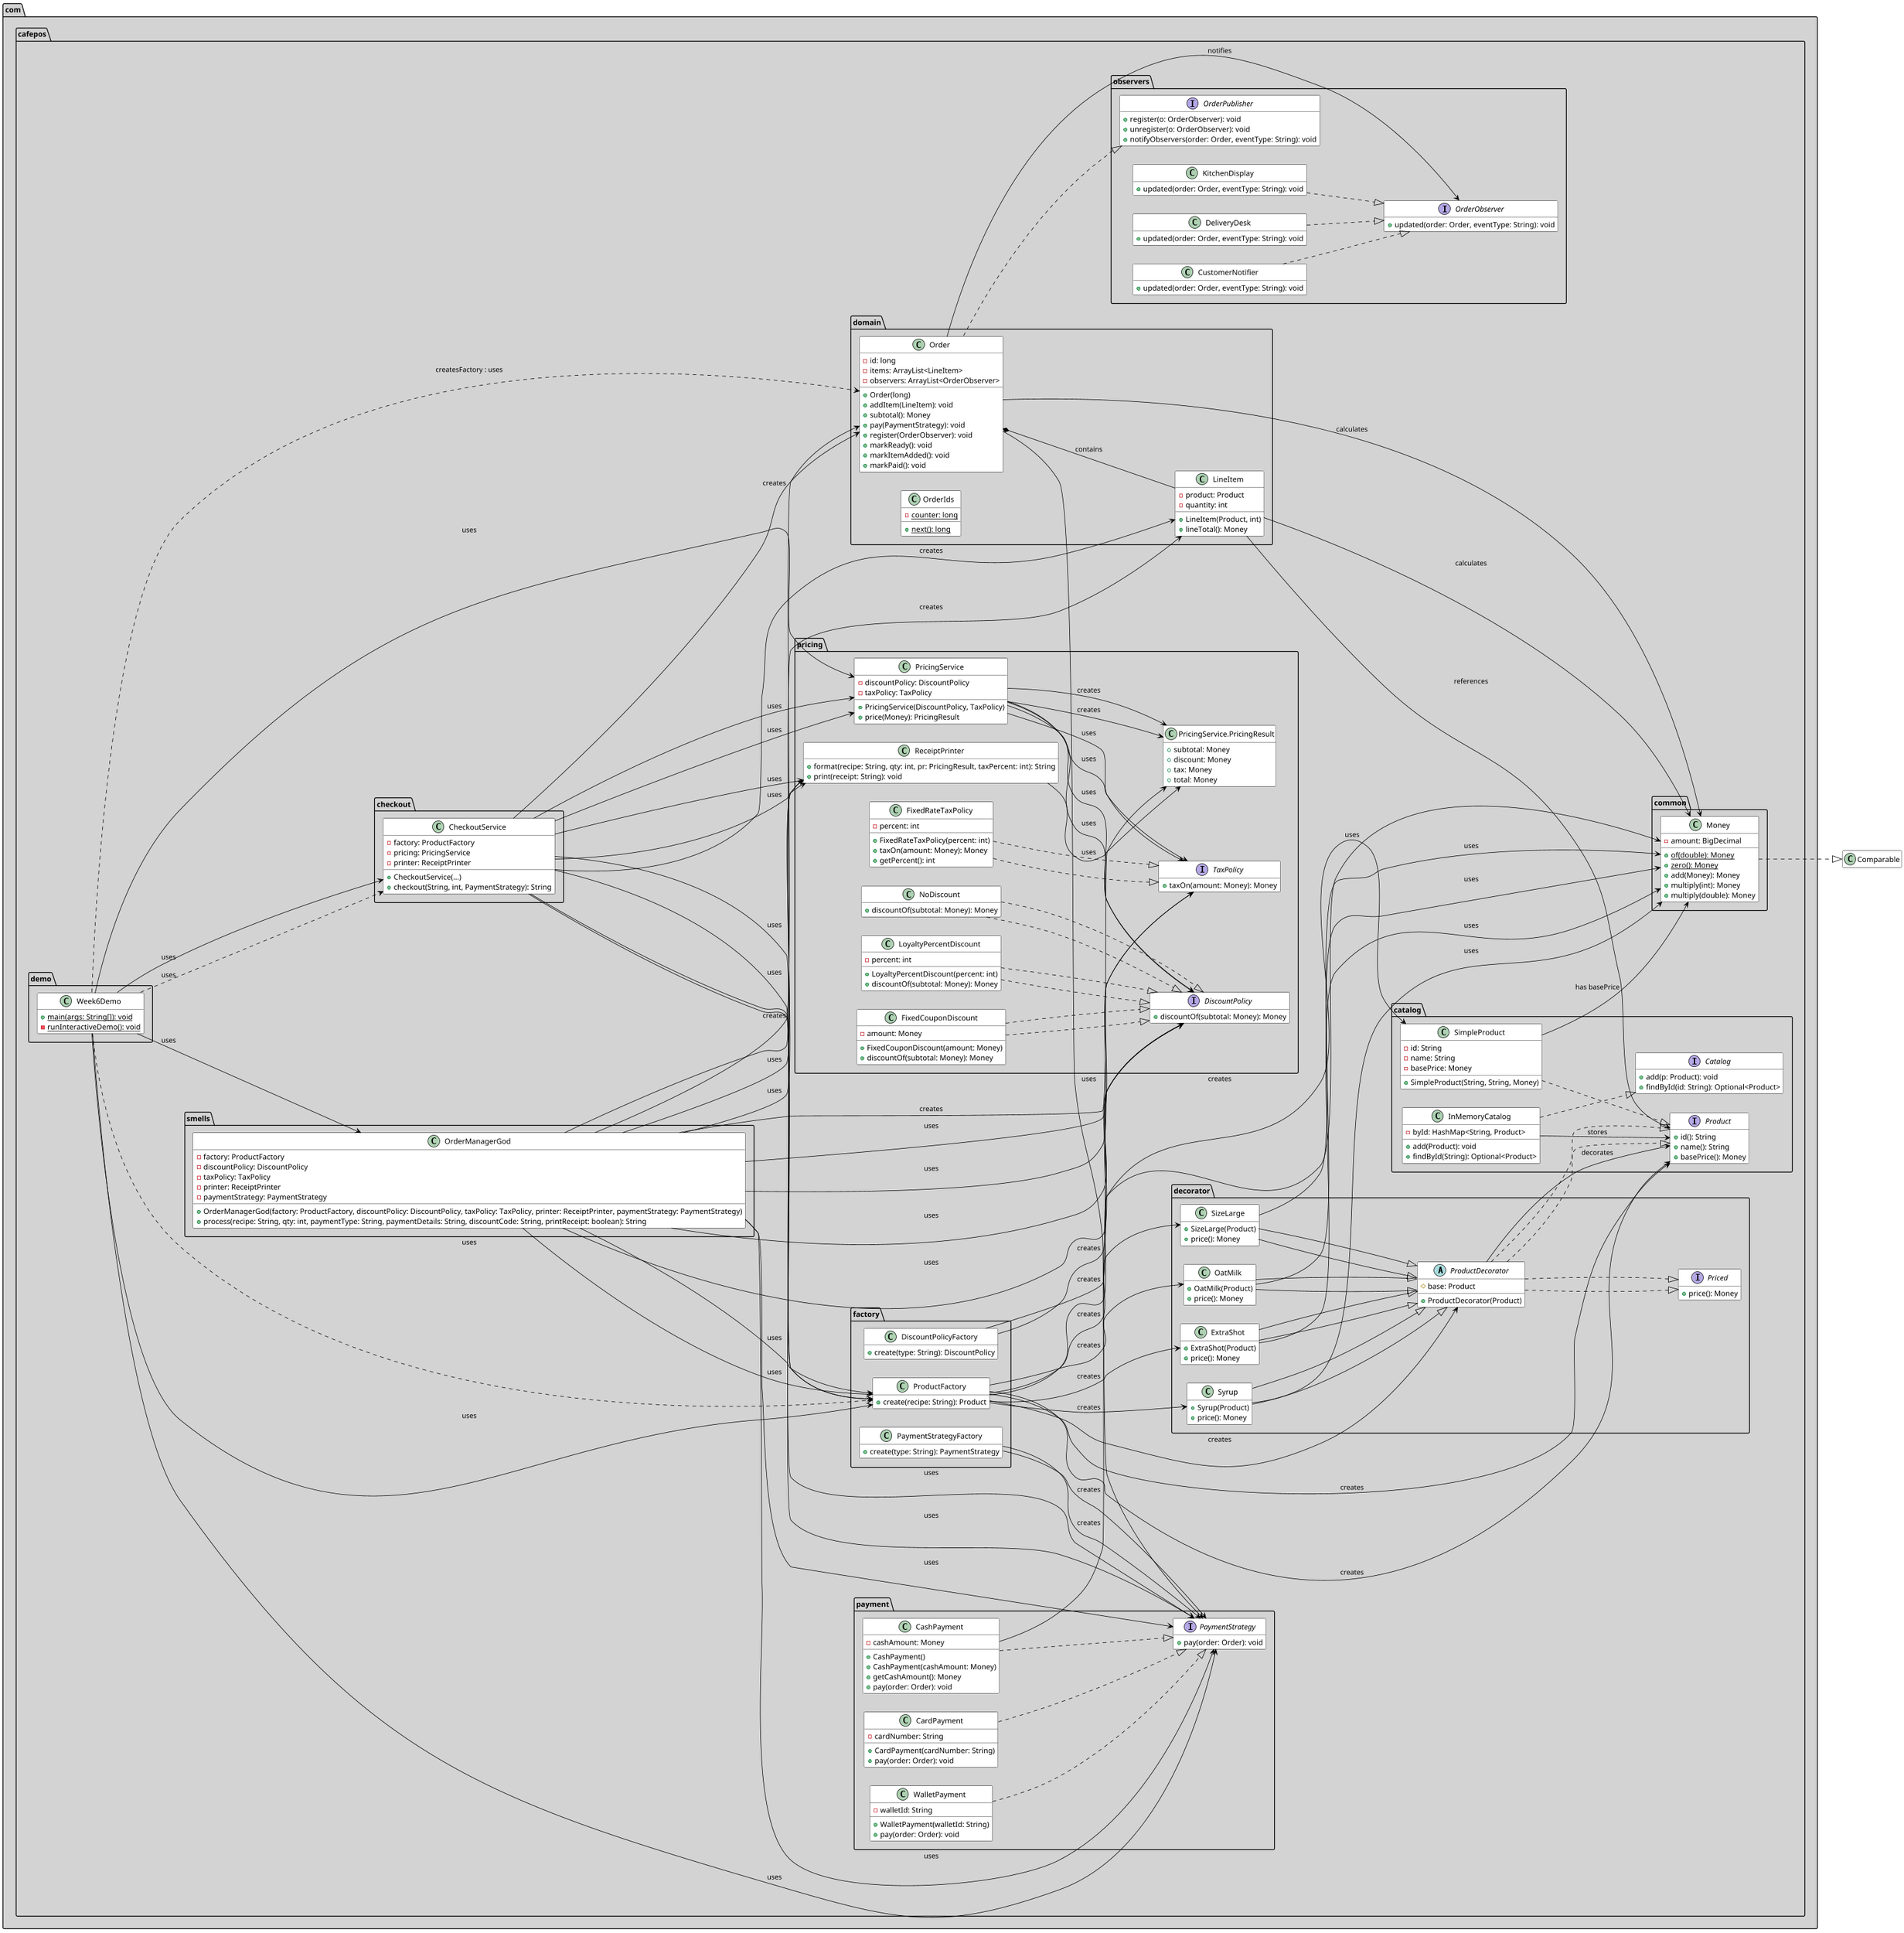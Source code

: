 @startuml CafePOS Class Diagram
skinparam pageMargin 10
skinparam pageWidth 1400
skinparam pageHeight 1000
scale 0.8
left to right direction
skinparam class {
    BackgroundColor White
    BorderColor Black
    ArrowColor Black
}
skinparam package {
    BackgroundColor LightGray
    BorderColor Black
}
hide empty members
package "com.cafepos.common" {
    class Money {
        - amount: BigDecimal
        + {static} of(double): Money
        + {static} zero(): Money
        + add(Money): Money
        + multiply(int): Money
        + multiply(double): Money
    }
}

package "com.cafepos.catalog" {
    interface Product {
        + id(): String
        + name(): String
        + basePrice(): Money
    }
    
    class SimpleProduct {
        - id: String
        - name: String
        - basePrice: Money
        + SimpleProduct(String, String, Money)
    }
    
    interface Catalog {
        + add(p: Product): void
        + findById(id: String): Optional<Product>
    }
    
    class InMemoryCatalog {
        - byId: HashMap<String, Product>
        + add(Product): void
        + findById(String): Optional<Product>
    }
}

package "com.cafepos.domain" {
    class Order {
        - id: long
        - items: ArrayList<LineItem>
        - observers: ArrayList<OrderObserver>
        + Order(long)
        + addItem(LineItem): void
        + subtotal(): Money
        + pay(PaymentStrategy): void
        + register(OrderObserver): void
        + markReady(): void
        + markItemAdded(): void
        + markPaid(): void
    }
    
    class LineItem {
        - product: Product
        - quantity: int
        + LineItem(Product, int)
        + lineTotal(): Money
    }
    
    class OrderIds {
        - {static} counter: long
        + {static} next(): long
    }
}

package "com.cafepos.demo" {
    class Week6Demo {
        + {static} main(args: String[]): void
        - {static} runInteractiveDemo(): void
    }
}

package "com.cafepos.payment" {
    interface PaymentStrategy {
        + pay(order: Order): void
    }
    
    class CashPayment {
        - cashAmount: Money
        + CashPayment()
        + CashPayment(cashAmount: Money)
        + getCashAmount(): Money
        + pay(order: Order): void
    }
    
    class CardPayment {
        - cardNumber: String
        + CardPayment(cardNumber: String)
        + pay(order: Order): void
    }
    
    class WalletPayment {
        - walletId: String
        + WalletPayment(walletId: String)
        + pay(order: Order): void
    }
}

package "com.cafepos.observers" {
    interface OrderObserver {
        + updated(order: Order, eventType: String): void
    }
    
    interface OrderPublisher {
        + register(o: OrderObserver): void
        + unregister(o: OrderObserver): void
        + notifyObservers(order: Order, eventType: String): void
    }
    
    class KitchenDisplay {
        + updated(order: Order, eventType: String): void
    }
    
    class DeliveryDesk {
        + updated(order: Order, eventType: String): void
    }
    
    class CustomerNotifier {
        + updated(order: Order, eventType: String): void
    }
}

package "com.cafepos.decorator" {
    interface Priced {
        + price(): Money
    }
    
    abstract class ProductDecorator {
        # base: Product
        + ProductDecorator(Product)
    }
    
    class ExtraShot {
        + ExtraShot(Product)
        + price(): Money
    }
    
    class OatMilk {
        + OatMilk(Product)
        + price(): Money
    }
    
    class SizeLarge {
        + SizeLarge(Product)
        + price(): Money
    }
    
    class Syrup {
        + Syrup(Product)
        + price(): Money
    }
}

package "com.cafepos.factory" {
    class ProductFactory {
        + create(recipe: String): Product
    }
    
    class DiscountPolicyFactory {
        + create(type: String): DiscountPolicy
    }
    
    class PaymentStrategyFactory {
        + create(type: String): PaymentStrategy
    }
}

package "com.cafepos.pricing" {
    interface DiscountPolicy {
        + discountOf(subtotal: Money): Money
    }
    
    interface TaxPolicy {
        + taxOn(amount: Money): Money
    }
    
    class PricingService {
        - discountPolicy: DiscountPolicy
        - taxPolicy: TaxPolicy
        + PricingService(DiscountPolicy, TaxPolicy)
        + price(Money): PricingResult
    }
    
    class "PricingService.PricingResult" as PricingResult {
        + subtotal: Money
        + discount: Money
        + tax: Money
        + total: Money
    }
    
    class LoyaltyPercentDiscount {
        - percent: int
        + LoyaltyPercentDiscount(percent: int)
        + discountOf(subtotal: Money): Money
    }
    
    class FixedCouponDiscount {
        - amount: Money
        + FixedCouponDiscount(amount: Money)
        + discountOf(subtotal: Money): Money
    }
    
    class NoDiscount {
        + discountOf(subtotal: Money): Money
    }
    
    class FixedRateTaxPolicy {
        - percent: int
        + FixedRateTaxPolicy(percent: int)
        + taxOn(amount: Money): Money
        + getPercent(): int
    }
    
    class ReceiptPrinter {
        + format(recipe: String, qty: int, pr: PricingResult, taxPercent: int): String
        + print(receipt: String): void
    }
}

package "com.cafepos.checkout" {
    class CheckoutService {
        - factory: ProductFactory
        - pricing: PricingService
        - printer: ReceiptPrinter
        + CheckoutService(...)
        + checkout(String, int, PaymentStrategy): String
    }
}

package "com.cafepos.smells" {
    class OrderManagerGod {
        - factory: ProductFactory
        - discountPolicy: DiscountPolicy
        - taxPolicy: TaxPolicy
        - printer: ReceiptPrinter
        - paymentStrategy: PaymentStrategy
        + OrderManagerGod(factory: ProductFactory, discountPolicy: DiscountPolicy, taxPolicy: TaxPolicy, printer: ReceiptPrinter, paymentStrategy: PaymentStrategy)
        + process(recipe: String, qty: int, paymentType: String, paymentDetails: String, discountCode: String, printReceipt: boolean): String
    }
}

' Relationships
SimpleProduct ..|> Product
InMemoryCatalog ..|> Catalog
InMemoryCatalog --> Product : stores
Order *-- LineItem : contains
LineItem --> Product : references
LineItem --> Money : calculates
Order --> Money : calculates
SimpleProduct --> Money : has basePrice
Money ..|> Comparable
Order --> PaymentStrategy : uses
Order ..|> OrderPublisher
Order --> OrderObserver : notifies
CashPayment ..|> PaymentStrategy
CardPayment ..|> PaymentStrategy
WalletPayment ..|> PaymentStrategy
KitchenDisplay ..|> OrderObserver
DeliveryDesk ..|> OrderObserver
CustomerNotifier ..|> OrderObserver
ProductDecorator ..|> Product
ProductDecorator ..|> Priced
ExtraShot --|> ProductDecorator
OatMilk --|> ProductDecorator
SizeLarge --|> ProductDecorator
Syrup --|> ProductDecorator
ProductFactory --> Product : creates
ProductFactory --> ProductDecorator : creates
DiscountPolicyFactory --> DiscountPolicy : creates
PaymentStrategyFactory --> PaymentStrategy : creates
LoyaltyPercentDiscount ..|> DiscountPolicy
FixedCouponDiscount ..|> DiscountPolicy
NoDiscount ..|> DiscountPolicy
FixedRateTaxPolicy ..|> TaxPolicy
PricingService --> DiscountPolicy : uses
PricingService --> TaxPolicy : uses
PricingService --> PricingResult : creates
CheckoutService --> ProductFactory : uses
CheckoutService --> PricingService : uses
CheckoutService --> ReceiptPrinter : uses
CheckoutService --> PaymentStrategy : uses
OrderManagerGod --> ProductFactory : uses
OrderManagerGod --> DiscountPolicy : uses
OrderManagerGod --> TaxPolicy : uses
OrderManagerGod --> ReceiptPrinter : uses
OrderManagerGod --> PaymentStrategy : uses
CashPayment --> Money : uses
Week6Demo ..> CheckoutService : uses
Week6Demo ..> ProductFactory : uses
Week6Demo ..> Order : createsFactory : uses
Week6Demo --> CheckoutService : uses
Week6Demo --> PricingService : uses
Week6Demo --> ProductFactory : uses
Week6Demo --> OrderManagerGod : uses
Week6Demo --> PaymentStrategy : uses
ProductDecorator ..|> Product
ProductDecorator ..|> Priced
ProductDecorator --> Product : decorates
ExtraShot --|> ProductDecorator
OatMilk --|> ProductDecorator
SizeLarge --|> ProductDecorator
Syrup --|> ProductDecorator
ExtraShot --> Money : uses
OatMilk --> Money : uses
SizeLarge --> Money : uses
Syrup --> Money : uses
ProductFactory --> Product : creates
ProductFactory --> SimpleProduct : creates
ProductFactory --> ExtraShot : creates
ProductFactory --> OatMilk : creates
ProductFactory --> SizeLarge : creates
ProductFactory --> Syrup : creates
DiscountPolicyFactory --> DiscountPolicy : creates
PaymentStrategyFactory --> PaymentStrategy : creates
PricingService --> DiscountPolicy : uses
PricingService --> TaxPolicy : uses
PricingService --> PricingResult : creates
LoyaltyPercentDiscount ..|> DiscountPolicy
FixedCouponDiscount ..|> DiscountPolicy
NoDiscount ..|> DiscountPolicy
FixedRateTaxPolicy ..|> TaxPolicy
ReceiptPrinter --> PricingResult : uses
CheckoutService --> ProductFactory : uses
CheckoutService --> PricingService : uses
CheckoutService --> ReceiptPrinter : uses
CheckoutService --> PaymentStrategy : uses
CheckoutService --> Order : creates
CheckoutService --> LineItem : creates
OrderManagerGod --> ProductFactory : uses
OrderManagerGod --> DiscountPolicy : uses
OrderManagerGod --> TaxPolicy : uses
OrderManagerGod --> ReceiptPrinter : uses
OrderManagerGod --> PaymentStrategy : uses
OrderManagerGod --> Order : creates
OrderManagerGod --> LineItem : creates
OrderManagerGod --> PricingResult : creates

@enduml
